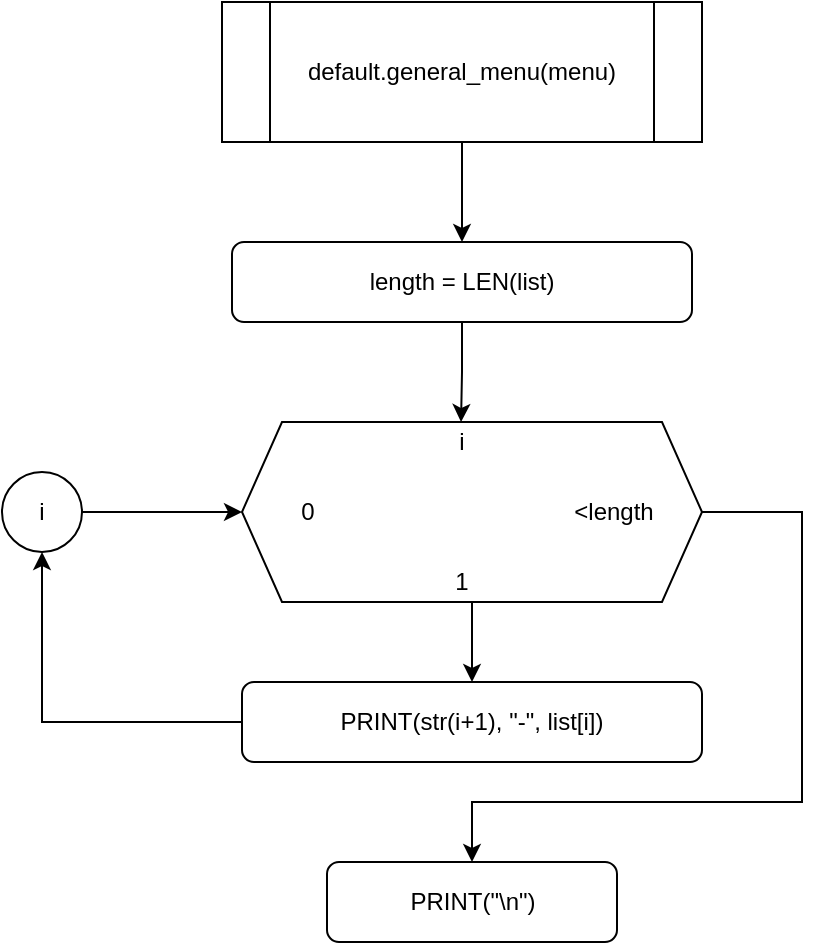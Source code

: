 <mxfile version="14.7.6" type="github">
  <diagram id="XkIlCbRDpIF7aDdu3Iqx" name="Page-1">
    <mxGraphModel dx="1023" dy="621" grid="1" gridSize="10" guides="1" tooltips="1" connect="1" arrows="1" fold="1" page="1" pageScale="1" pageWidth="3300" pageHeight="4681" math="0" shadow="0">
      <root>
        <mxCell id="0" />
        <mxCell id="1" parent="0" />
        <mxCell id="5PuOkMEc4jXzt8Er7Evs-9" value="" style="edgeStyle=orthogonalEdgeStyle;rounded=0;orthogonalLoop=1;jettySize=auto;html=1;" edge="1" parent="1" source="5PuOkMEc4jXzt8Er7Evs-1" target="5PuOkMEc4jXzt8Er7Evs-2">
          <mxGeometry relative="1" as="geometry" />
        </mxCell>
        <mxCell id="5PuOkMEc4jXzt8Er7Evs-1" value="default.general_menu(menu)" style="shape=process;whiteSpace=wrap;html=1;backgroundOutline=1;" vertex="1" parent="1">
          <mxGeometry x="350" y="120" width="240" height="70" as="geometry" />
        </mxCell>
        <mxCell id="5PuOkMEc4jXzt8Er7Evs-10" style="edgeStyle=orthogonalEdgeStyle;rounded=0;orthogonalLoop=1;jettySize=auto;html=1;entryX=0.5;entryY=0;entryDx=0;entryDy=0;" edge="1" parent="1" source="5PuOkMEc4jXzt8Er7Evs-2" target="5PuOkMEc4jXzt8Er7Evs-5">
          <mxGeometry relative="1" as="geometry" />
        </mxCell>
        <mxCell id="5PuOkMEc4jXzt8Er7Evs-2" value="length = LEN(list)" style="rounded=1;whiteSpace=wrap;html=1;" vertex="1" parent="1">
          <mxGeometry x="355" y="240" width="230" height="40" as="geometry" />
        </mxCell>
        <mxCell id="5PuOkMEc4jXzt8Er7Evs-3" value="" style="group" vertex="1" connectable="0" parent="1">
          <mxGeometry x="360" y="330" width="230" height="90" as="geometry" />
        </mxCell>
        <mxCell id="5PuOkMEc4jXzt8Er7Evs-4" value="" style="shape=hexagon;perimeter=hexagonPerimeter2;whiteSpace=wrap;html=1;fixedSize=1;" vertex="1" parent="5PuOkMEc4jXzt8Er7Evs-3">
          <mxGeometry width="230.0" height="90" as="geometry" />
        </mxCell>
        <mxCell id="5PuOkMEc4jXzt8Er7Evs-5" value="i" style="text;html=1;strokeColor=none;fillColor=none;align=center;verticalAlign=middle;whiteSpace=wrap;rounded=0;" vertex="1" parent="5PuOkMEc4jXzt8Er7Evs-3">
          <mxGeometry x="87.619" width="43.81" height="20" as="geometry" />
        </mxCell>
        <mxCell id="5PuOkMEc4jXzt8Er7Evs-6" value="0" style="text;html=1;strokeColor=none;fillColor=none;align=center;verticalAlign=middle;whiteSpace=wrap;rounded=0;" vertex="1" parent="5PuOkMEc4jXzt8Er7Evs-3">
          <mxGeometry x="10.952" y="35" width="43.81" height="20" as="geometry" />
        </mxCell>
        <mxCell id="5PuOkMEc4jXzt8Er7Evs-7" value="1" style="text;html=1;strokeColor=none;fillColor=none;align=center;verticalAlign=middle;whiteSpace=wrap;rounded=0;" vertex="1" parent="5PuOkMEc4jXzt8Er7Evs-3">
          <mxGeometry x="87.619" y="70" width="43.81" height="20" as="geometry" />
        </mxCell>
        <mxCell id="5PuOkMEc4jXzt8Er7Evs-8" value="&amp;lt;length" style="text;html=1;strokeColor=none;fillColor=none;align=center;verticalAlign=middle;whiteSpace=wrap;rounded=0;" vertex="1" parent="5PuOkMEc4jXzt8Er7Evs-3">
          <mxGeometry x="164.286" y="35" width="43.81" height="20" as="geometry" />
        </mxCell>
        <mxCell id="5PuOkMEc4jXzt8Er7Evs-16" style="edgeStyle=orthogonalEdgeStyle;rounded=0;orthogonalLoop=1;jettySize=auto;html=1;entryX=0.5;entryY=1;entryDx=0;entryDy=0;" edge="1" parent="1" source="5PuOkMEc4jXzt8Er7Evs-11" target="5PuOkMEc4jXzt8Er7Evs-15">
          <mxGeometry relative="1" as="geometry" />
        </mxCell>
        <mxCell id="5PuOkMEc4jXzt8Er7Evs-11" value="PRINT(str(i+1), &quot;-&quot;, list[i])" style="rounded=1;whiteSpace=wrap;html=1;" vertex="1" parent="1">
          <mxGeometry x="360" y="460" width="230" height="40" as="geometry" />
        </mxCell>
        <mxCell id="5PuOkMEc4jXzt8Er7Evs-12" value="" style="edgeStyle=orthogonalEdgeStyle;rounded=0;orthogonalLoop=1;jettySize=auto;html=1;" edge="1" parent="1" source="5PuOkMEc4jXzt8Er7Evs-4" target="5PuOkMEc4jXzt8Er7Evs-11">
          <mxGeometry relative="1" as="geometry" />
        </mxCell>
        <mxCell id="5PuOkMEc4jXzt8Er7Evs-17" style="edgeStyle=orthogonalEdgeStyle;rounded=0;orthogonalLoop=1;jettySize=auto;html=1;entryX=0;entryY=0.5;entryDx=0;entryDy=0;" edge="1" parent="1" source="5PuOkMEc4jXzt8Er7Evs-15" target="5PuOkMEc4jXzt8Er7Evs-4">
          <mxGeometry relative="1" as="geometry" />
        </mxCell>
        <mxCell id="5PuOkMEc4jXzt8Er7Evs-15" value="i" style="ellipse;whiteSpace=wrap;html=1;aspect=fixed;" vertex="1" parent="1">
          <mxGeometry x="240" y="355" width="40" height="40" as="geometry" />
        </mxCell>
        <mxCell id="5PuOkMEc4jXzt8Er7Evs-18" value="PRINT(&quot;\n&quot;)" style="rounded=1;whiteSpace=wrap;html=1;" vertex="1" parent="1">
          <mxGeometry x="402.5" y="550" width="145" height="40" as="geometry" />
        </mxCell>
        <mxCell id="5PuOkMEc4jXzt8Er7Evs-19" style="edgeStyle=orthogonalEdgeStyle;rounded=0;orthogonalLoop=1;jettySize=auto;html=1;entryX=0.5;entryY=0;entryDx=0;entryDy=0;" edge="1" parent="1" source="5PuOkMEc4jXzt8Er7Evs-4" target="5PuOkMEc4jXzt8Er7Evs-18">
          <mxGeometry relative="1" as="geometry">
            <Array as="points">
              <mxPoint x="640" y="375" />
              <mxPoint x="640" y="520" />
              <mxPoint x="475" y="520" />
            </Array>
          </mxGeometry>
        </mxCell>
      </root>
    </mxGraphModel>
  </diagram>
</mxfile>
